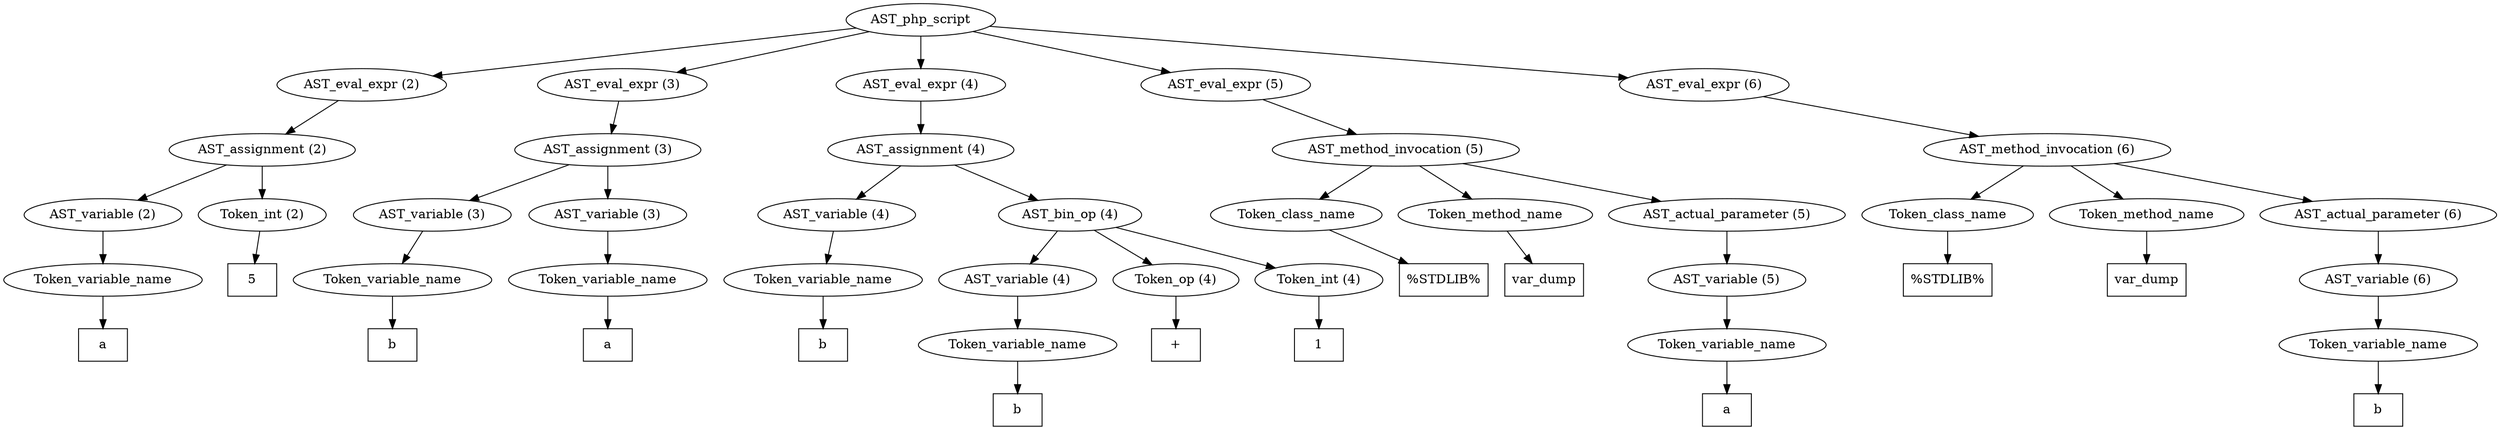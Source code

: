 /*
 * AST in dot format generated by phc -- the PHP compiler
 */

digraph AST {
node_0 [label="AST_php_script"];
node_1 [label="AST_eval_expr (2)"];
node_2 [label="AST_assignment (2)"];
node_3 [label="AST_variable (2)"];
node_4 [label="Token_variable_name"];
node_5 [label="a", shape=box]
node_4 -> node_5;
node_3 -> node_4;
node_6 [label="Token_int (2)"];
node_7 [label="5", shape=box]
node_6 -> node_7;
node_2 -> node_6;
node_2 -> node_3;
node_1 -> node_2;
node_8 [label="AST_eval_expr (3)"];
node_9 [label="AST_assignment (3)"];
node_10 [label="AST_variable (3)"];
node_11 [label="Token_variable_name"];
node_12 [label="b", shape=box]
node_11 -> node_12;
node_10 -> node_11;
node_13 [label="AST_variable (3)"];
node_14 [label="Token_variable_name"];
node_15 [label="a", shape=box]
node_14 -> node_15;
node_13 -> node_14;
node_9 -> node_13;
node_9 -> node_10;
node_8 -> node_9;
node_16 [label="AST_eval_expr (4)"];
node_17 [label="AST_assignment (4)"];
node_18 [label="AST_variable (4)"];
node_19 [label="Token_variable_name"];
node_20 [label="b", shape=box]
node_19 -> node_20;
node_18 -> node_19;
node_21 [label="AST_bin_op (4)"];
node_22 [label="AST_variable (4)"];
node_23 [label="Token_variable_name"];
node_24 [label="b", shape=box]
node_23 -> node_24;
node_22 -> node_23;
node_25 [label="Token_op (4)"];
node_26 [label="+", shape=box]
node_25 -> node_26;
node_27 [label="Token_int (4)"];
node_28 [label="1", shape=box]
node_27 -> node_28;
node_21 -> node_27;
node_21 -> node_25;
node_21 -> node_22;
node_17 -> node_21;
node_17 -> node_18;
node_16 -> node_17;
node_29 [label="AST_eval_expr (5)"];
node_30 [label="AST_method_invocation (5)"];
node_31 [label="Token_class_name"];
node_32 [label="%STDLIB%", shape=box]
node_31 -> node_32;
node_33 [label="Token_method_name"];
node_34 [label="var_dump", shape=box]
node_33 -> node_34;
node_35 [label="AST_actual_parameter (5)"];
node_36 [label="AST_variable (5)"];
node_37 [label="Token_variable_name"];
node_38 [label="a", shape=box]
node_37 -> node_38;
node_36 -> node_37;
node_35 -> node_36;
node_30 -> node_35;
node_30 -> node_33;
node_30 -> node_31;
node_29 -> node_30;
node_39 [label="AST_eval_expr (6)"];
node_40 [label="AST_method_invocation (6)"];
node_41 [label="Token_class_name"];
node_42 [label="%STDLIB%", shape=box]
node_41 -> node_42;
node_43 [label="Token_method_name"];
node_44 [label="var_dump", shape=box]
node_43 -> node_44;
node_45 [label="AST_actual_parameter (6)"];
node_46 [label="AST_variable (6)"];
node_47 [label="Token_variable_name"];
node_48 [label="b", shape=box]
node_47 -> node_48;
node_46 -> node_47;
node_45 -> node_46;
node_40 -> node_45;
node_40 -> node_43;
node_40 -> node_41;
node_39 -> node_40;
node_0 -> node_39;
node_0 -> node_29;
node_0 -> node_16;
node_0 -> node_8;
node_0 -> node_1;
}
